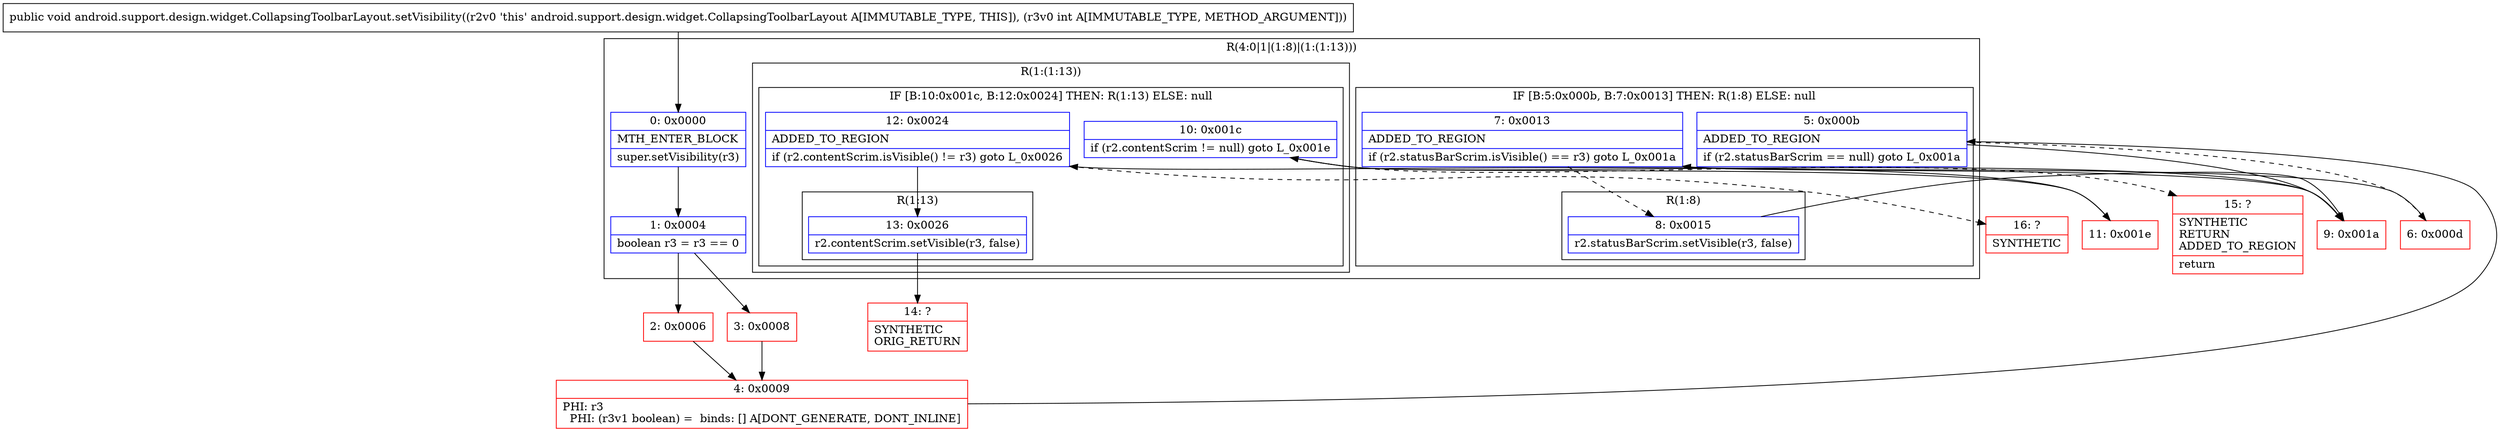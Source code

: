 digraph "CFG forandroid.support.design.widget.CollapsingToolbarLayout.setVisibility(I)V" {
subgraph cluster_Region_1054004052 {
label = "R(4:0|1|(1:8)|(1:(1:13)))";
node [shape=record,color=blue];
Node_0 [shape=record,label="{0\:\ 0x0000|MTH_ENTER_BLOCK\l|super.setVisibility(r3)\l}"];
Node_1 [shape=record,label="{1\:\ 0x0004|boolean r3 = r3 == 0\l}"];
subgraph cluster_IfRegion_204645785 {
label = "IF [B:5:0x000b, B:7:0x0013] THEN: R(1:8) ELSE: null";
node [shape=record,color=blue];
Node_5 [shape=record,label="{5\:\ 0x000b|ADDED_TO_REGION\l|if (r2.statusBarScrim == null) goto L_0x001a\l}"];
Node_7 [shape=record,label="{7\:\ 0x0013|ADDED_TO_REGION\l|if (r2.statusBarScrim.isVisible() == r3) goto L_0x001a\l}"];
subgraph cluster_Region_1612609600 {
label = "R(1:8)";
node [shape=record,color=blue];
Node_8 [shape=record,label="{8\:\ 0x0015|r2.statusBarScrim.setVisible(r3, false)\l}"];
}
}
subgraph cluster_Region_556985000 {
label = "R(1:(1:13))";
node [shape=record,color=blue];
subgraph cluster_IfRegion_160388167 {
label = "IF [B:10:0x001c, B:12:0x0024] THEN: R(1:13) ELSE: null";
node [shape=record,color=blue];
Node_10 [shape=record,label="{10\:\ 0x001c|if (r2.contentScrim != null) goto L_0x001e\l}"];
Node_12 [shape=record,label="{12\:\ 0x0024|ADDED_TO_REGION\l|if (r2.contentScrim.isVisible() != r3) goto L_0x0026\l}"];
subgraph cluster_Region_569343569 {
label = "R(1:13)";
node [shape=record,color=blue];
Node_13 [shape=record,label="{13\:\ 0x0026|r2.contentScrim.setVisible(r3, false)\l}"];
}
}
}
}
Node_2 [shape=record,color=red,label="{2\:\ 0x0006}"];
Node_3 [shape=record,color=red,label="{3\:\ 0x0008}"];
Node_4 [shape=record,color=red,label="{4\:\ 0x0009|PHI: r3 \l  PHI: (r3v1 boolean) =  binds: [] A[DONT_GENERATE, DONT_INLINE]\l}"];
Node_6 [shape=record,color=red,label="{6\:\ 0x000d}"];
Node_9 [shape=record,color=red,label="{9\:\ 0x001a}"];
Node_11 [shape=record,color=red,label="{11\:\ 0x001e}"];
Node_14 [shape=record,color=red,label="{14\:\ ?|SYNTHETIC\lORIG_RETURN\l}"];
Node_15 [shape=record,color=red,label="{15\:\ ?|SYNTHETIC\lRETURN\lADDED_TO_REGION\l|return\l}"];
Node_16 [shape=record,color=red,label="{16\:\ ?|SYNTHETIC\l}"];
MethodNode[shape=record,label="{public void android.support.design.widget.CollapsingToolbarLayout.setVisibility((r2v0 'this' android.support.design.widget.CollapsingToolbarLayout A[IMMUTABLE_TYPE, THIS]), (r3v0 int A[IMMUTABLE_TYPE, METHOD_ARGUMENT])) }"];
MethodNode -> Node_0;
Node_0 -> Node_1;
Node_1 -> Node_2;
Node_1 -> Node_3;
Node_5 -> Node_6[style=dashed];
Node_5 -> Node_9;
Node_7 -> Node_8[style=dashed];
Node_7 -> Node_9;
Node_8 -> Node_9;
Node_10 -> Node_11;
Node_10 -> Node_15[style=dashed];
Node_12 -> Node_13;
Node_12 -> Node_16[style=dashed];
Node_13 -> Node_14;
Node_2 -> Node_4;
Node_3 -> Node_4;
Node_4 -> Node_5;
Node_6 -> Node_7;
Node_9 -> Node_10;
Node_11 -> Node_12;
}

